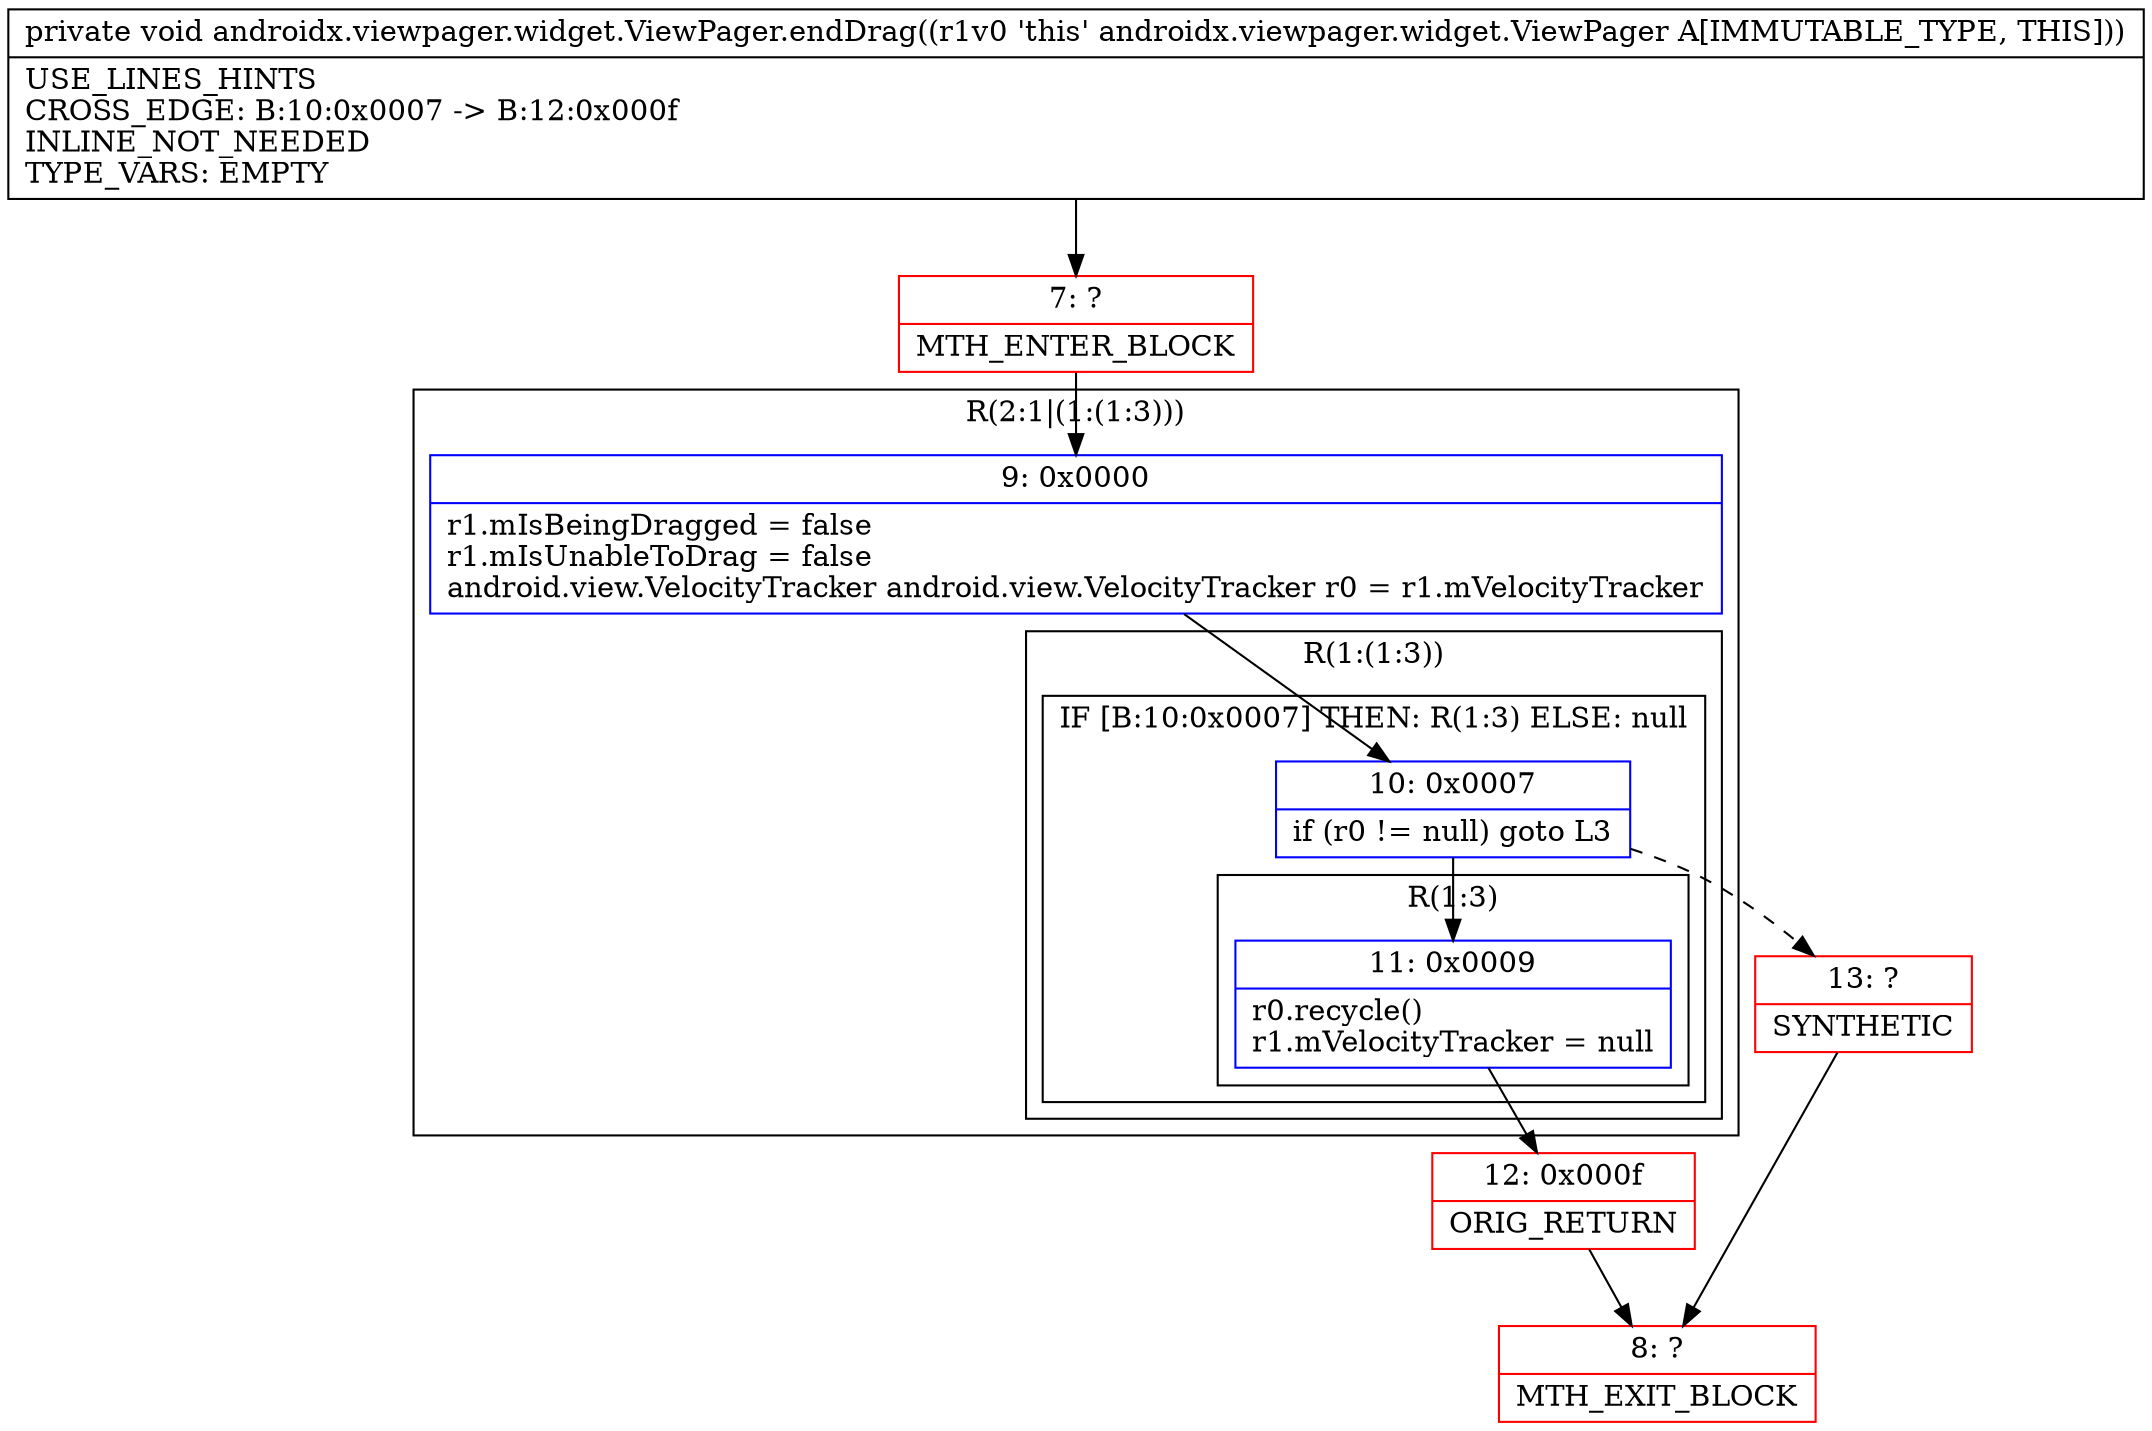 digraph "CFG forandroidx.viewpager.widget.ViewPager.endDrag()V" {
subgraph cluster_Region_524092748 {
label = "R(2:1|(1:(1:3)))";
node [shape=record,color=blue];
Node_9 [shape=record,label="{9\:\ 0x0000|r1.mIsBeingDragged = false\lr1.mIsUnableToDrag = false\landroid.view.VelocityTracker android.view.VelocityTracker r0 = r1.mVelocityTracker\l}"];
subgraph cluster_Region_692100457 {
label = "R(1:(1:3))";
node [shape=record,color=blue];
subgraph cluster_IfRegion_1944307007 {
label = "IF [B:10:0x0007] THEN: R(1:3) ELSE: null";
node [shape=record,color=blue];
Node_10 [shape=record,label="{10\:\ 0x0007|if (r0 != null) goto L3\l}"];
subgraph cluster_Region_1126574954 {
label = "R(1:3)";
node [shape=record,color=blue];
Node_11 [shape=record,label="{11\:\ 0x0009|r0.recycle()\lr1.mVelocityTracker = null\l}"];
}
}
}
}
Node_7 [shape=record,color=red,label="{7\:\ ?|MTH_ENTER_BLOCK\l}"];
Node_12 [shape=record,color=red,label="{12\:\ 0x000f|ORIG_RETURN\l}"];
Node_8 [shape=record,color=red,label="{8\:\ ?|MTH_EXIT_BLOCK\l}"];
Node_13 [shape=record,color=red,label="{13\:\ ?|SYNTHETIC\l}"];
MethodNode[shape=record,label="{private void androidx.viewpager.widget.ViewPager.endDrag((r1v0 'this' androidx.viewpager.widget.ViewPager A[IMMUTABLE_TYPE, THIS]))  | USE_LINES_HINTS\lCROSS_EDGE: B:10:0x0007 \-\> B:12:0x000f\lINLINE_NOT_NEEDED\lTYPE_VARS: EMPTY\l}"];
MethodNode -> Node_7;Node_9 -> Node_10;
Node_10 -> Node_11;
Node_10 -> Node_13[style=dashed];
Node_11 -> Node_12;
Node_7 -> Node_9;
Node_12 -> Node_8;
Node_13 -> Node_8;
}

